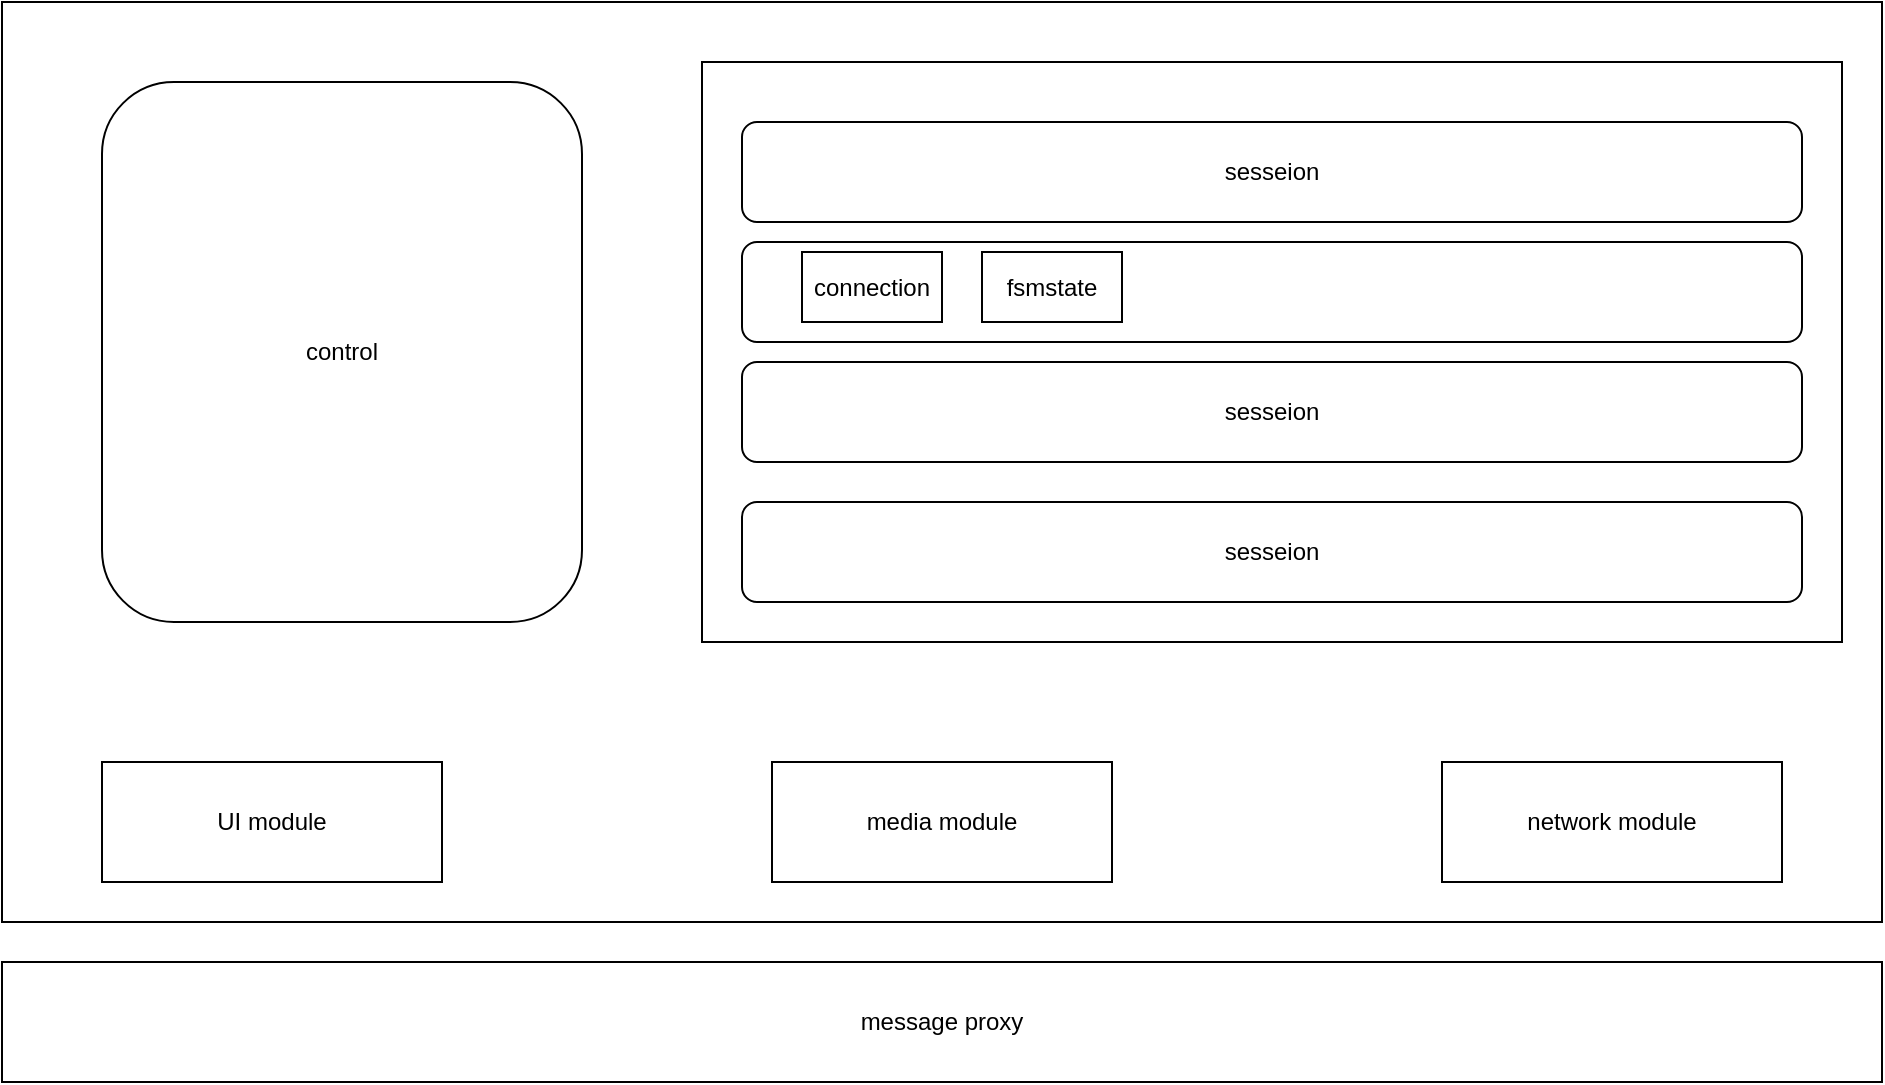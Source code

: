 <mxfile version="16.2.4" type="github">
  <diagram id="QHyAs66IZolIjx1L-DGz" name="第 1 页">
    <mxGraphModel dx="1405" dy="762" grid="1" gridSize="10" guides="1" tooltips="1" connect="1" arrows="1" fold="1" page="1" pageScale="1" pageWidth="1169" pageHeight="827" math="0" shadow="0">
      <root>
        <mxCell id="0" />
        <mxCell id="1" parent="0" />
        <mxCell id="5kdpGmm7Ocs42G4VSL-P-5" value="" style="rounded=0;whiteSpace=wrap;html=1;" vertex="1" parent="1">
          <mxGeometry x="110" y="50" width="940" height="460" as="geometry" />
        </mxCell>
        <mxCell id="5kdpGmm7Ocs42G4VSL-P-6" value="message proxy" style="rounded=0;whiteSpace=wrap;html=1;" vertex="1" parent="1">
          <mxGeometry x="110" y="530" width="940" height="60" as="geometry" />
        </mxCell>
        <mxCell id="5kdpGmm7Ocs42G4VSL-P-7" value="UI module" style="rounded=0;whiteSpace=wrap;html=1;" vertex="1" parent="1">
          <mxGeometry x="160" y="430" width="170" height="60" as="geometry" />
        </mxCell>
        <mxCell id="5kdpGmm7Ocs42G4VSL-P-8" value="media module" style="rounded=0;whiteSpace=wrap;html=1;" vertex="1" parent="1">
          <mxGeometry x="495" y="430" width="170" height="60" as="geometry" />
        </mxCell>
        <mxCell id="5kdpGmm7Ocs42G4VSL-P-9" value="network module" style="rounded=0;whiteSpace=wrap;html=1;" vertex="1" parent="1">
          <mxGeometry x="830" y="430" width="170" height="60" as="geometry" />
        </mxCell>
        <mxCell id="5kdpGmm7Ocs42G4VSL-P-10" value="" style="rounded=0;whiteSpace=wrap;html=1;" vertex="1" parent="1">
          <mxGeometry x="460" y="80" width="570" height="290" as="geometry" />
        </mxCell>
        <mxCell id="5kdpGmm7Ocs42G4VSL-P-12" value="control" style="rounded=1;whiteSpace=wrap;html=1;" vertex="1" parent="1">
          <mxGeometry x="160" y="90" width="240" height="270" as="geometry" />
        </mxCell>
        <mxCell id="5kdpGmm7Ocs42G4VSL-P-13" value="sesseion" style="rounded=1;whiteSpace=wrap;html=1;" vertex="1" parent="1">
          <mxGeometry x="480" y="110" width="530" height="50" as="geometry" />
        </mxCell>
        <mxCell id="5kdpGmm7Ocs42G4VSL-P-15" value="" style="rounded=1;whiteSpace=wrap;html=1;" vertex="1" parent="1">
          <mxGeometry x="480" y="170" width="530" height="50" as="geometry" />
        </mxCell>
        <mxCell id="5kdpGmm7Ocs42G4VSL-P-16" value="sesseion" style="rounded=1;whiteSpace=wrap;html=1;" vertex="1" parent="1">
          <mxGeometry x="480" y="230" width="530" height="50" as="geometry" />
        </mxCell>
        <mxCell id="5kdpGmm7Ocs42G4VSL-P-17" value="sesseion" style="rounded=1;whiteSpace=wrap;html=1;" vertex="1" parent="1">
          <mxGeometry x="480" y="300" width="530" height="50" as="geometry" />
        </mxCell>
        <mxCell id="5kdpGmm7Ocs42G4VSL-P-18" value="connection" style="rounded=0;whiteSpace=wrap;html=1;" vertex="1" parent="1">
          <mxGeometry x="510" y="175" width="70" height="35" as="geometry" />
        </mxCell>
        <mxCell id="5kdpGmm7Ocs42G4VSL-P-19" value="fsmstate" style="rounded=0;whiteSpace=wrap;html=1;" vertex="1" parent="1">
          <mxGeometry x="600" y="175" width="70" height="35" as="geometry" />
        </mxCell>
      </root>
    </mxGraphModel>
  </diagram>
</mxfile>
